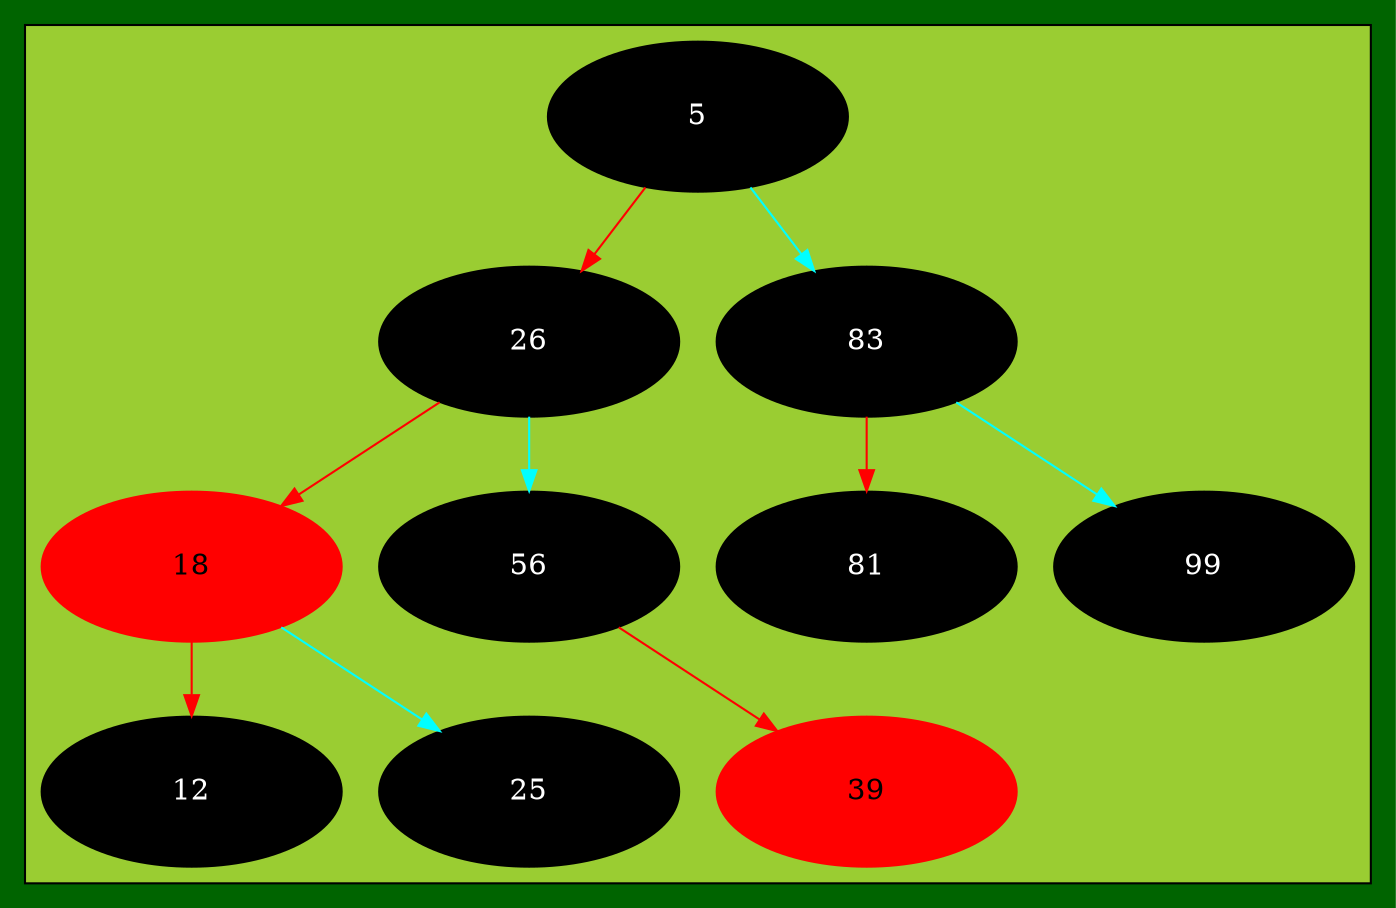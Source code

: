 digraph MyTree
{
	bgcolor = darkgreen;
	graph [splines = splines];
	node  [width = 2, style = filled, color = wheat];
	edge  [color = darkgreen, fontsize = 15];

	subgraph cluster0
    {
		bgcolor = yellowgreen;		height  = 20		style   = filled;
		100908383519488 [shape=oval, color=black, height = 1, fontcolor=white, label = "5"];
		100908383519488 -> 100908383519440 [color = red];
		100908383519440 [shape=oval, color=black, height = 1, fontcolor=white, label = "26"];
		100908383519440 -> 100908383519920 [color = red];
		100908383519920 [shape=oval, color=red, height = 1, label = "18"];
		100908383519920 -> 100908383519392 [color = red];
		100908383519392 [shape=oval, color=black, height = 1, fontcolor=white, label = "12"];
		100908383519920 -> 100908383519968 [color = cyan];
		100908383519968 [shape=oval, color=black, height = 1, fontcolor=white, label = "25"];
		100908383519440 -> 100908383519728 [color = cyan];
		100908383519728 [shape=oval, color=black, height = 1, fontcolor=white, label = "56"];
		100908383519728 -> 100908383519776 [color = red];
		100908383519776 [shape=oval, color=red, height = 1, label = "39"];
		100908383519488 -> 100908383519824 [color = cyan];
		100908383519824 [shape=oval, color=black, height = 1, fontcolor=white, label = "83"];
		100908383519824 -> 100908383519632 [color = red];
		100908383519632 [shape=oval, color=black, height = 1, fontcolor=white, label = "81"];
		100908383519824 -> 100908383519584 [color = cyan];
		100908383519584 [shape=oval, color=black, height = 1, fontcolor=white, label = "99"];
	}
}
